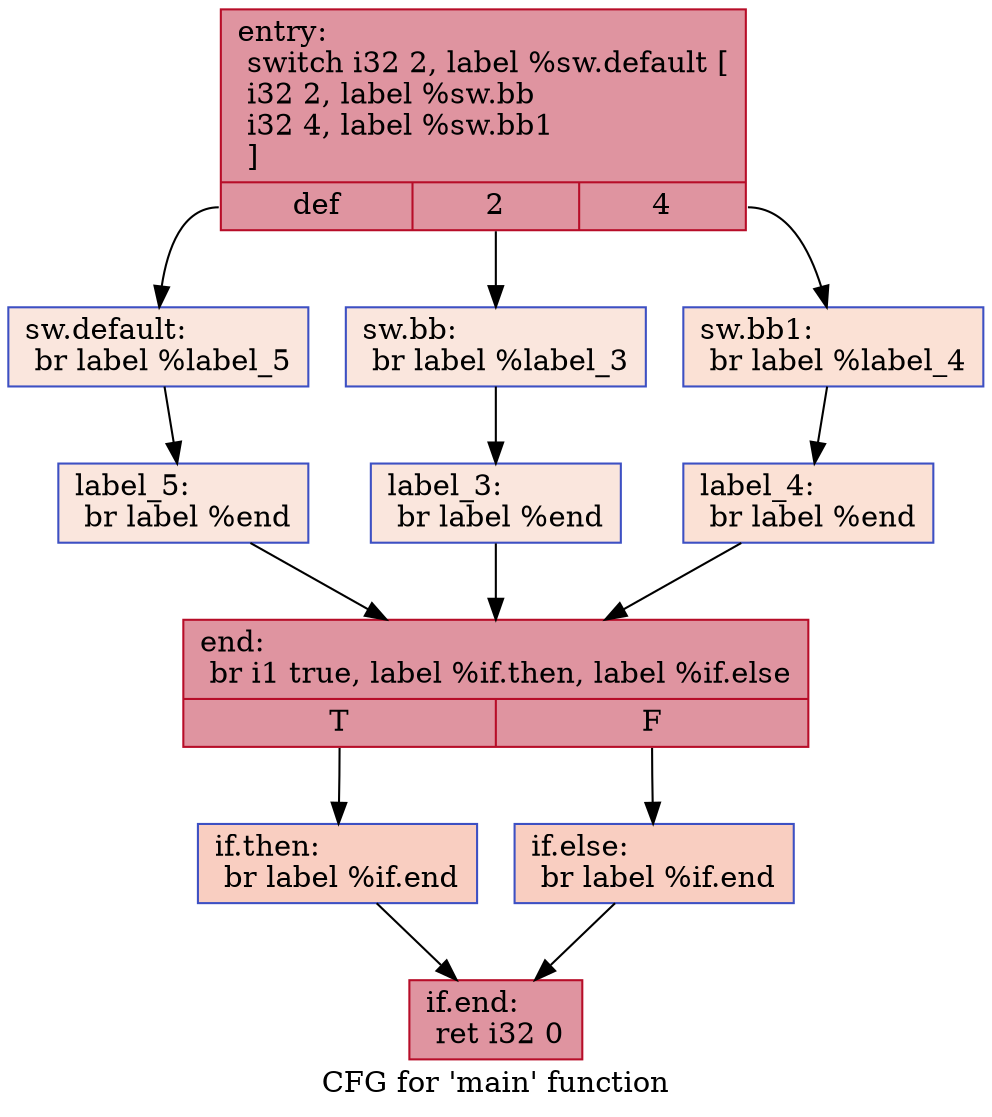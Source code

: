 digraph "CFG for 'main' function" {
	label="CFG for 'main' function";

	Node0x55e1096a46e0 [shape=record,color="#b70d28ff", style=filled, fillcolor="#b70d2870",label="{entry:\l  switch i32 2, label %sw.default [\l    i32 2, label %sw.bb\l    i32 4, label %sw.bb1\l  ]\l|{<s0>def|<s1>2|<s2>4}}"];
	Node0x55e1096a46e0:s0 -> Node0x55e1096a4810;
	Node0x55e1096a46e0:s1 -> Node0x55e1096a4890;
	Node0x55e1096a46e0:s2 -> Node0x55e1096a4930;
	Node0x55e1096a4890 [shape=record,color="#3d50c3ff", style=filled, fillcolor="#f3c7b170",label="{sw.bb:                                            \l  br label %label_3\l}"];
	Node0x55e1096a4890 -> Node0x55e1096a4ac0;
	Node0x55e1096a4930 [shape=record,color="#3d50c3ff", style=filled, fillcolor="#f7bca170",label="{sw.bb1:                                           \l  br label %label_4\l}"];
	Node0x55e1096a4930 -> Node0x55e1096a4ba0;
	Node0x55e1096a4810 [shape=record,color="#3d50c3ff", style=filled, fillcolor="#f3c7b170",label="{sw.default:                                       \l  br label %label_5\l}"];
	Node0x55e1096a4810 -> Node0x55e1096a4c80;
	Node0x55e1096a4ac0 [shape=record,color="#3d50c3ff", style=filled, fillcolor="#f3c7b170",label="{label_3:                                          \l  br label %end\l}"];
	Node0x55e1096a4ac0 -> Node0x55e1096a4d60;
	Node0x55e1096a4ba0 [shape=record,color="#3d50c3ff", style=filled, fillcolor="#f7bca170",label="{label_4:                                          \l  br label %end\l}"];
	Node0x55e1096a4ba0 -> Node0x55e1096a4d60;
	Node0x55e1096a4c80 [shape=record,color="#3d50c3ff", style=filled, fillcolor="#f3c7b170",label="{label_5:                                          \l  br label %end\l}"];
	Node0x55e1096a4c80 -> Node0x55e1096a4d60;
	Node0x55e1096a4d60 [shape=record,color="#b70d28ff", style=filled, fillcolor="#b70d2870",label="{end:                                              \l  br i1 true, label %if.then, label %if.else\l|{<s0>T|<s1>F}}"];
	Node0x55e1096a4d60:s0 -> Node0x55e1096a4f50;
	Node0x55e1096a4d60:s1 -> Node0x55e1096a4fc0;
	Node0x55e1096a4f50 [shape=record,color="#3d50c3ff", style=filled, fillcolor="#f2907270",label="{if.then:                                          \l  br label %if.end\l}"];
	Node0x55e1096a4f50 -> Node0x55e1096a50e0;
	Node0x55e1096a4fc0 [shape=record,color="#3d50c3ff", style=filled, fillcolor="#f2907270",label="{if.else:                                          \l  br label %if.end\l}"];
	Node0x55e1096a4fc0 -> Node0x55e1096a50e0;
	Node0x55e1096a50e0 [shape=record,color="#b70d28ff", style=filled, fillcolor="#b70d2870",label="{if.end:                                           \l  ret i32 0\l}"];
}

